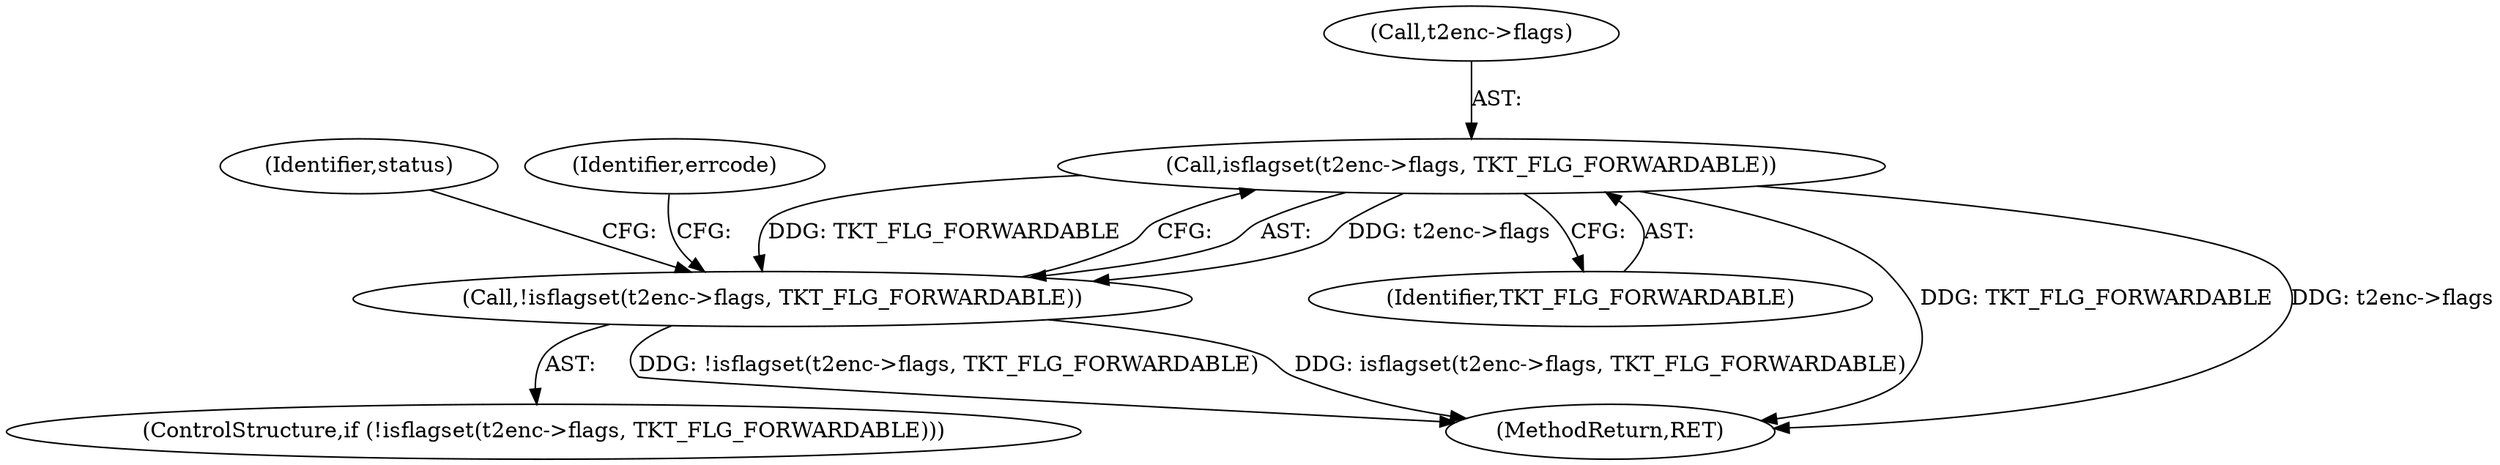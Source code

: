 digraph "0_krb5_ffb35baac6981f9e8914f8f3bffd37f284b85970_2@pointer" {
"1000146" [label="(Call,isflagset(t2enc->flags, TKT_FLG_FORWARDABLE))"];
"1000145" [label="(Call,!isflagset(t2enc->flags, TKT_FLG_FORWARDABLE))"];
"1000150" [label="(Identifier,TKT_FLG_FORWARDABLE)"];
"1000145" [label="(Call,!isflagset(t2enc->flags, TKT_FLG_FORWARDABLE))"];
"1000178" [label="(MethodReturn,RET)"];
"1000154" [label="(Identifier,status)"];
"1000147" [label="(Call,t2enc->flags)"];
"1000146" [label="(Call,isflagset(t2enc->flags, TKT_FLG_FORWARDABLE))"];
"1000159" [label="(Identifier,errcode)"];
"1000144" [label="(ControlStructure,if (!isflagset(t2enc->flags, TKT_FLG_FORWARDABLE)))"];
"1000146" -> "1000145"  [label="AST: "];
"1000146" -> "1000150"  [label="CFG: "];
"1000147" -> "1000146"  [label="AST: "];
"1000150" -> "1000146"  [label="AST: "];
"1000145" -> "1000146"  [label="CFG: "];
"1000146" -> "1000178"  [label="DDG: TKT_FLG_FORWARDABLE"];
"1000146" -> "1000178"  [label="DDG: t2enc->flags"];
"1000146" -> "1000145"  [label="DDG: t2enc->flags"];
"1000146" -> "1000145"  [label="DDG: TKT_FLG_FORWARDABLE"];
"1000145" -> "1000144"  [label="AST: "];
"1000154" -> "1000145"  [label="CFG: "];
"1000159" -> "1000145"  [label="CFG: "];
"1000145" -> "1000178"  [label="DDG: !isflagset(t2enc->flags, TKT_FLG_FORWARDABLE)"];
"1000145" -> "1000178"  [label="DDG: isflagset(t2enc->flags, TKT_FLG_FORWARDABLE)"];
}
